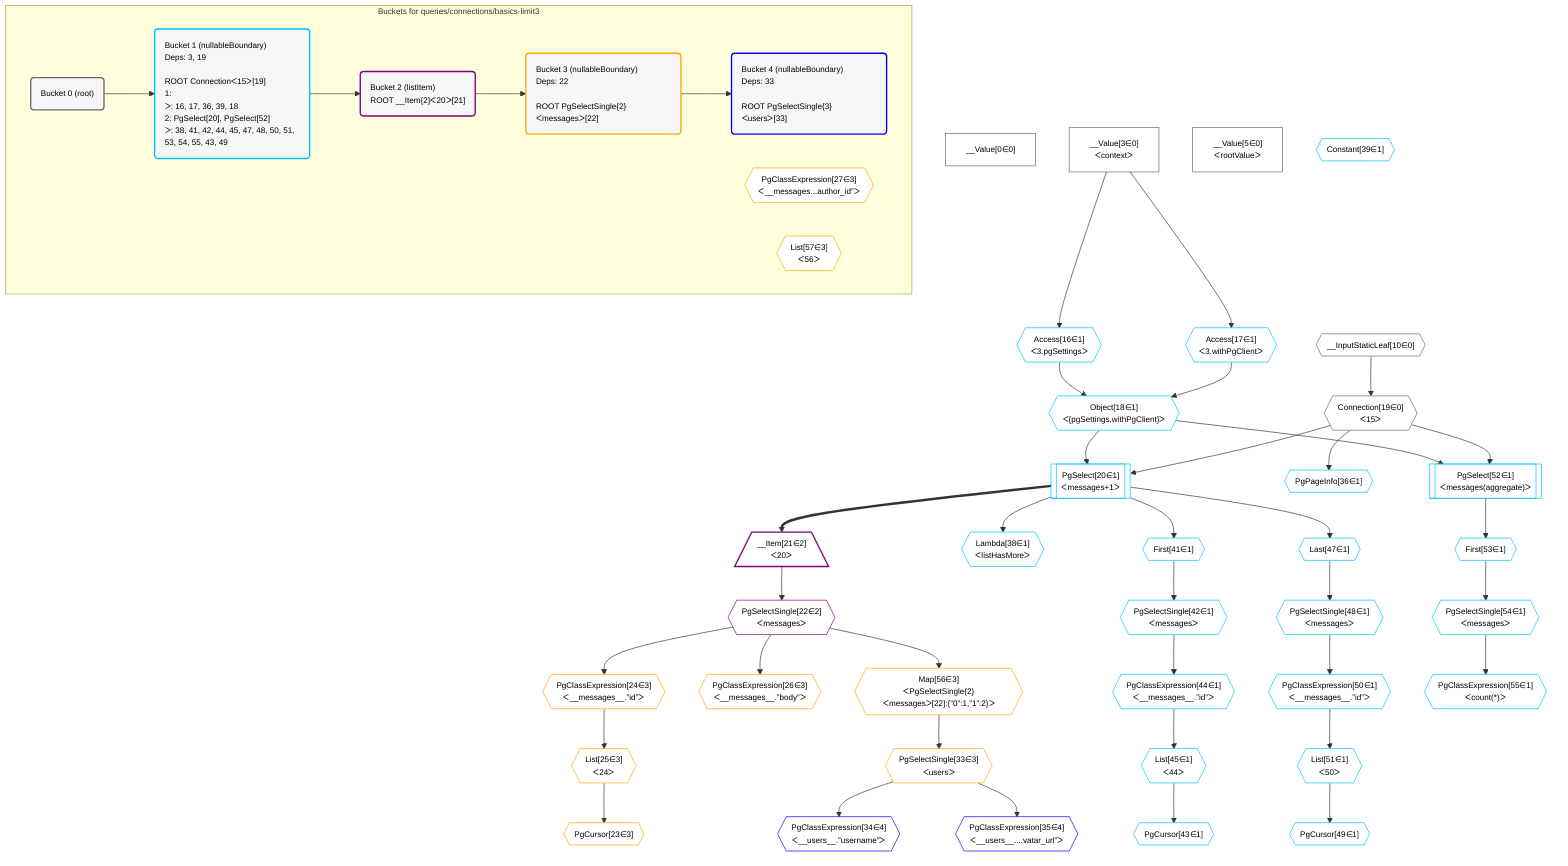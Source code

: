 %%{init: {'themeVariables': { 'fontSize': '12px'}}}%%
graph TD
    classDef path fill:#eee,stroke:#000,color:#000
    classDef plan fill:#fff,stroke-width:1px,color:#000
    classDef itemplan fill:#fff,stroke-width:2px,color:#000
    classDef unbatchedplan fill:#dff,stroke-width:1px,color:#000
    classDef sideeffectplan fill:#fcc,stroke-width:2px,color:#000
    classDef bucket fill:#f6f6f6,color:#000,stroke-width:2px,text-align:left


    %% define steps
    __Value0["__Value[0∈0]"]:::plan
    __Value3["__Value[3∈0]<br />ᐸcontextᐳ"]:::plan
    __Value5["__Value[5∈0]<br />ᐸrootValueᐳ"]:::plan
    __InputStaticLeaf10{{"__InputStaticLeaf[10∈0]"}}:::plan
    Access16{{"Access[16∈1]<br />ᐸ3.pgSettingsᐳ"}}:::plan
    Access17{{"Access[17∈1]<br />ᐸ3.withPgClientᐳ"}}:::plan
    Object18{{"Object[18∈1]<br />ᐸ{pgSettings,withPgClient}ᐳ"}}:::plan
    Connection19{{"Connection[19∈0]<br />ᐸ15ᐳ"}}:::plan
    PgSelect20[["PgSelect[20∈1]<br />ᐸmessages+1ᐳ"]]:::plan
    __Item21[/"__Item[21∈2]<br />ᐸ20ᐳ"\]:::itemplan
    PgSelectSingle22{{"PgSelectSingle[22∈2]<br />ᐸmessagesᐳ"}}:::plan
    PgClassExpression24{{"PgClassExpression[24∈3]<br />ᐸ__messages__.”id”ᐳ"}}:::plan
    List25{{"List[25∈3]<br />ᐸ24ᐳ"}}:::plan
    PgCursor23{{"PgCursor[23∈3]"}}:::plan
    PgClassExpression26{{"PgClassExpression[26∈3]<br />ᐸ__messages__.”body”ᐳ"}}:::plan
    Map56{{"Map[56∈3]<br />ᐸPgSelectSingle{2}ᐸmessagesᐳ[22]:{”0”:1,”1”:2}ᐳ"}}:::plan
    PgSelectSingle33{{"PgSelectSingle[33∈3]<br />ᐸusersᐳ"}}:::plan
    PgClassExpression34{{"PgClassExpression[34∈4]<br />ᐸ__users__.”username”ᐳ"}}:::plan
    PgClassExpression35{{"PgClassExpression[35∈4]<br />ᐸ__users__....vatar_url”ᐳ"}}:::plan
    PgPageInfo36{{"PgPageInfo[36∈1]"}}:::plan
    Lambda38{{"Lambda[38∈1]<br />ᐸlistHasMoreᐳ"}}:::plan
    Constant39{{"Constant[39∈1]"}}:::plan
    First41{{"First[41∈1]"}}:::plan
    PgSelectSingle42{{"PgSelectSingle[42∈1]<br />ᐸmessagesᐳ"}}:::plan
    PgClassExpression44{{"PgClassExpression[44∈1]<br />ᐸ__messages__.”id”ᐳ"}}:::plan
    List45{{"List[45∈1]<br />ᐸ44ᐳ"}}:::plan
    PgCursor43{{"PgCursor[43∈1]"}}:::plan
    Last47{{"Last[47∈1]"}}:::plan
    PgSelectSingle48{{"PgSelectSingle[48∈1]<br />ᐸmessagesᐳ"}}:::plan
    PgClassExpression50{{"PgClassExpression[50∈1]<br />ᐸ__messages__.”id”ᐳ"}}:::plan
    List51{{"List[51∈1]<br />ᐸ50ᐳ"}}:::plan
    PgCursor49{{"PgCursor[49∈1]"}}:::plan
    PgSelect52[["PgSelect[52∈1]<br />ᐸmessages(aggregate)ᐳ"]]:::plan
    First53{{"First[53∈1]"}}:::plan
    PgSelectSingle54{{"PgSelectSingle[54∈1]<br />ᐸmessagesᐳ"}}:::plan
    PgClassExpression55{{"PgClassExpression[55∈1]<br />ᐸcount(*)ᐳ"}}:::plan

    %% plan dependencies
    __Value3 --> Access16
    __Value3 --> Access17
    Access16 & Access17 --> Object18
    __InputStaticLeaf10 --> Connection19
    Object18 & Connection19 --> PgSelect20
    PgSelect20 ==> __Item21
    __Item21 --> PgSelectSingle22
    PgSelectSingle22 --> PgClassExpression24
    PgClassExpression24 --> List25
    List25 --> PgCursor23
    PgSelectSingle22 --> PgClassExpression26
    PgSelectSingle22 --> Map56
    Map56 --> PgSelectSingle33
    PgSelectSingle33 --> PgClassExpression34
    PgSelectSingle33 --> PgClassExpression35
    Connection19 --> PgPageInfo36
    PgSelect20 --> Lambda38
    PgSelect20 --> First41
    First41 --> PgSelectSingle42
    PgSelectSingle42 --> PgClassExpression44
    PgClassExpression44 --> List45
    List45 --> PgCursor43
    PgSelect20 --> Last47
    Last47 --> PgSelectSingle48
    PgSelectSingle48 --> PgClassExpression50
    PgClassExpression50 --> List51
    List51 --> PgCursor49
    Object18 & Connection19 --> PgSelect52
    PgSelect52 --> First53
    First53 --> PgSelectSingle54
    PgSelectSingle54 --> PgClassExpression55

    subgraph "Buckets for queries/connections/basics-limit3"
    Bucket0("Bucket 0 (root)"):::bucket
    classDef bucket0 stroke:#696969
    class Bucket0,__Value0,__Value3,__Value5,__InputStaticLeaf10,Connection19 bucket0
    Bucket1("Bucket 1 (nullableBoundary)<br />Deps: 3, 19<br /><br />ROOT Connectionᐸ15ᐳ[19]<br />1: <br />ᐳ: 16, 17, 36, 39, 18<br />2: PgSelect[20], PgSelect[52]<br />ᐳ: 38, 41, 42, 44, 45, 47, 48, 50, 51, 53, 54, 55, 43, 49"):::bucket
    classDef bucket1 stroke:#00bfff
    class Bucket1,Access16,Access17,Object18,PgSelect20,PgPageInfo36,Lambda38,Constant39,First41,PgSelectSingle42,PgCursor43,PgClassExpression44,List45,Last47,PgSelectSingle48,PgCursor49,PgClassExpression50,List51,PgSelect52,First53,PgSelectSingle54,PgClassExpression55 bucket1
    Bucket2("Bucket 2 (listItem)<br />ROOT __Item{2}ᐸ20ᐳ[21]"):::bucket
    classDef bucket2 stroke:#7f007f
    class Bucket2,__Item21,PgSelectSingle22 bucket2
    Bucket3("Bucket 3 (nullableBoundary)<br />Deps: 22<br /><br />ROOT PgSelectSingle{2}ᐸmessagesᐳ[22]"):::bucket
    classDef bucket3 stroke:#ffa500
    PgClassExpression27{{"PgClassExpression[27∈3]<br />ᐸ__messages...author_id”ᐳ"}}:::plan
    List57{{"List[57∈3]<br />ᐸ56ᐳ"}}:::plan
    class Bucket3,PgCursor23,PgClassExpression24,List25,PgClassExpression26,PgClassExpression27,PgSelectSingle33,Map56,List57 bucket3
    Bucket4("Bucket 4 (nullableBoundary)<br />Deps: 33<br /><br />ROOT PgSelectSingle{3}ᐸusersᐳ[33]"):::bucket
    classDef bucket4 stroke:#0000ff
    class Bucket4,PgClassExpression34,PgClassExpression35 bucket4
    Bucket0 --> Bucket1
    Bucket1 --> Bucket2
    Bucket2 --> Bucket3
    Bucket3 --> Bucket4
    end